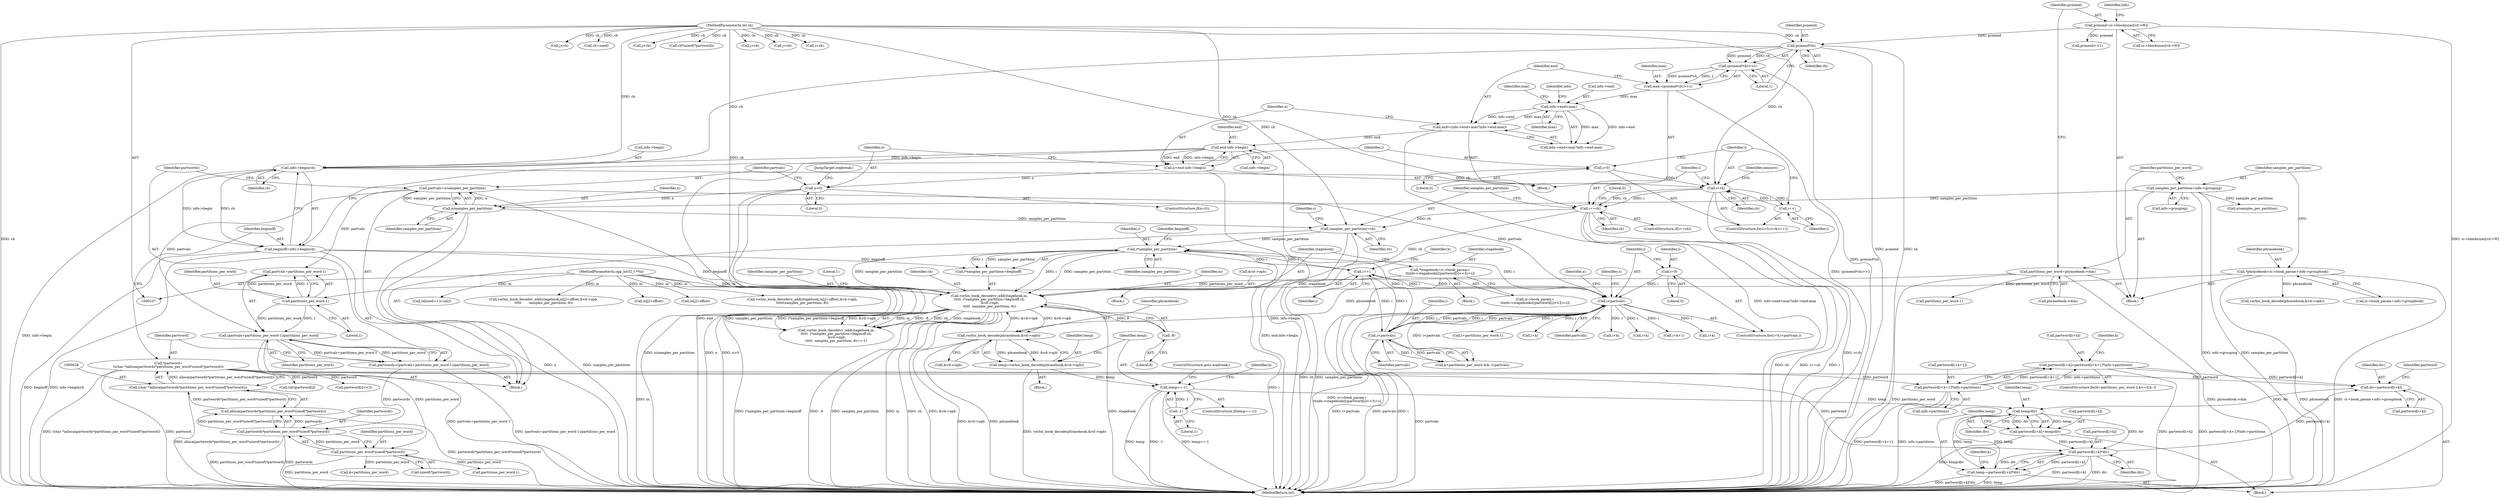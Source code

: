 digraph "1_Android_659030a2e80c38fb8da0a4eb68695349eec6778b@pointer" {
"1000756" [label="(Call,div=partword[i+k])"];
"1000714" [label="(Call,partword[i+k]=partword[i+k+1]*info->partitions)"];
"1000720" [label="(Call,partword[i+k+1]*info->partitions)"];
"1000625" [label="(Call,*partword=\n\t(char *)alloca(partwords*partitions_per_word*sizeof(*partword)))"];
"1000627" [label="(Call,(char *)alloca(partwords*partitions_per_word*sizeof(*partword)))"];
"1000629" [label="(Call,alloca(partwords*partitions_per_word*sizeof(*partword)))"];
"1000630" [label="(Call,partwords*partitions_per_word*sizeof(*partword))"];
"1000615" [label="(Call,partwords=(partvals+partitions_per_word-1)/partitions_per_word)"];
"1000617" [label="(Call,(partvals+partitions_per_word-1)/partitions_per_word)"];
"1000609" [label="(Call,partvals=n/samples_per_partition)"];
"1000611" [label="(Call,n/samples_per_partition)"];
"1000604" [label="(Call,n>0)"];
"1000596" [label="(Call,n=end-info->begin)"];
"1000598" [label="(Call,end-info->begin)"];
"1000583" [label="(Call,end=(info->end<max?info->end:max))"];
"1000586" [label="(Call,info->end<max)"];
"1000575" [label="(Call,max=(pcmend*ch)>>1)"];
"1000577" [label="(Call,(pcmend*ch)>>1)"];
"1000578" [label="(Call,pcmend*ch)"];
"1000155" [label="(Call,pcmend=ci->blocksizes[vd->W])"];
"1000112" [label="(MethodParameterIn,int ch)"];
"1000143" [label="(Call,samples_per_partition=info->grouping)"];
"1000620" [label="(Call,partitions_per_word-1)"];
"1000149" [label="(Call,partitions_per_word=phrasebook->dim)"];
"1000632" [label="(Call,partitions_per_word*sizeof(*partword))"];
"1000774" [label="(Call,partword[i+k]*div)"];
"1000763" [label="(Call,partword[i+k]=temp/div)"];
"1000769" [label="(Call,temp/div)"];
"1000772" [label="(Call,temp-=partword[i+k]*div)"];
"1000740" [label="(Call,temp==-1)"];
"1000731" [label="(Call,temp=vorbis_book_decode(phrasebook,&vd->opb))"];
"1000733" [label="(Call,vorbis_book_decode(phrasebook,&vd->opb))"];
"1000133" [label="(Call,*phrasebook=ci->book_param+info->groupbook)"];
"1000832" [label="(Call,vorbis_book_decodevv_add(stagebook,in,\n\t\t\t\t\t  i*samples_per_partition+beginoff,ch,\n &vd->opb,\n\t\t\t\t\t  samples_per_partition,-8))"];
"1000813" [label="(Call,*stagebook=ci->book_param+\n\t\tinfo->stagebooks[(partword[i]<<3)+s])"];
"1000110" [label="(MethodParameterIn,ogg_int32_t **in)"];
"1000836" [label="(Call,i*samples_per_partition)"];
"1000795" [label="(Call,i++)"];
"1000684" [label="(Call,i<partvals)"];
"1000789" [label="(Call,i<partvals)"];
"1000681" [label="(Call,i=0)"];
"1000665" [label="(Call,samples_per_partition/=ch)"];
"1000660" [label="(Call,i==ch)"];
"1000649" [label="(Call,i<ch)"];
"1000646" [label="(Call,i=0)"];
"1000652" [label="(Call,i++)"];
"1000640" [label="(Call,info->begin/ch)"];
"1000638" [label="(Call,beginoff=info->begin/ch)"];
"1000846" [label="(Call,-8)"];
"1000742" [label="(Call,-1)"];
"1000756" [label="(Call,div=partword[i+k])"];
"1000661" [label="(Identifier,i)"];
"1000600" [label="(Call,info->begin)"];
"1000592" [label="(Identifier,info)"];
"1000573" [label="(Block,)"];
"1000739" [label="(ControlStructure,if(temp==-1))"];
"1000791" [label="(Identifier,partvals)"];
"1000765" [label="(Identifier,partword)"];
"1000609" [label="(Call,partvals=n/samples_per_partition)"];
"1000744" [label="(ControlStructure,goto eopbreak;)"];
"1000110" [label="(MethodParameterIn,ogg_int32_t **in)"];
"1000835" [label="(Call,i*samples_per_partition+beginoff)"];
"1000615" [label="(Call,partwords=(partvals+partitions_per_word-1)/partitions_per_word)"];
"1000834" [label="(Identifier,in)"];
"1000664" [label="(Literal,0)"];
"1000785" [label="(Call,k<partitions_per_word && i<partvals)"];
"1000155" [label="(Call,pcmend=ci->blocksizes[vd->W])"];
"1000605" [label="(Identifier,n)"];
"1000714" [label="(Call,partword[i+k]=partword[i+k+1]*info->partitions)"];
"1000656" [label="(Identifier,nonzero)"];
"1000667" [label="(Identifier,ch)"];
"1000630" [label="(Call,partwords*partitions_per_word*sizeof(*partword))"];
"1000813" [label="(Call,*stagebook=ci->book_param+\n\t\tinfo->stagebooks[(partword[i]<<3)+s])"];
"1000625" [label="(Call,*partword=\n\t(char *)alloca(partwords*partitions_per_word*sizeof(*partword)))"];
"1000584" [label="(Identifier,end)"];
"1000354" [label="(Call,j<ch)"];
"1000631" [label="(Identifier,partwords)"];
"1000240" [label="(Call,ch=used)"];
"1000770" [label="(Identifier,temp)"];
"1000836" [label="(Call,i*samples_per_partition)"];
"1000536" [label="(Call,in[j]+offset)"];
"1000557" [label="(Call,in[j]+offset)"];
"1000646" [label="(Call,i=0)"];
"1000555" [label="(Call,vorbis_book_decodevs_add(stagebook,in[j]+offset,&vd->opb,\n\t\t\t\t\t\tsamples_per_partition,-8))"];
"1000831" [label="(Call,vorbis_book_decodevv_add(stagebook,in,\n\t\t\t\t\t  i*samples_per_partition+beginoff,ch,\n &vd->opb,\n\t\t\t\t\t  samples_per_partition,-8)==-1)"];
"1000690" [label="(Identifier,s)"];
"1000621" [label="(Identifier,partitions_per_word)"];
"1000632" [label="(Call,partitions_per_word*sizeof(*partword))"];
"1000613" [label="(Identifier,samples_per_partition)"];
"1000743" [label="(Literal,1)"];
"1000167" [label="(Identifier,info)"];
"1000157" [label="(Call,ci->blocksizes[vd->W])"];
"1000660" [label="(Call,i==ch)"];
"1000811" [label="(Block,)"];
"1000741" [label="(Identifier,temp)"];
"1000723" [label="(Call,i+k+1)"];
"1000733" [label="(Call,vorbis_book_decode(phrasebook,&vd->opb))"];
"1000579" [label="(Identifier,pcmend)"];
"1000581" [label="(Literal,1)"];
"1000731" [label="(Call,temp=vorbis_book_decode(phrasebook,&vd->opb))"];
"1000841" [label="(Call,&vd->opb)"];
"1000735" [label="(Call,&vd->opb)"];
"1000773" [label="(Identifier,temp)"];
"1000647" [label="(Identifier,i)"];
"1000758" [label="(Call,partword[i+k])"];
"1000732" [label="(Identifier,temp)"];
"1000832" [label="(Call,vorbis_book_decodevv_add(stagebook,in,\n\t\t\t\t\t  i*samples_per_partition+beginoff,ch,\n &vd->opb,\n\t\t\t\t\t  samples_per_partition,-8))"];
"1000618" [label="(Call,partvals+partitions_per_word-1)"];
"1000633" [label="(Identifier,partitions_per_word)"];
"1000617" [label="(Call,(partvals+partitions_per_word-1)/partitions_per_word)"];
"1000815" [label="(Call,ci->book_param+\n\t\tinfo->stagebooks[(partword[i]<<3)+s])"];
"1000747" [label="(Identifier,k)"];
"1000789" [label="(Call,i<partvals)"];
"1000681" [label="(Call,i=0)"];
"1000599" [label="(Identifier,end)"];
"1000682" [label="(Identifier,i)"];
"1000717" [label="(Call,i+k)"];
"1000113" [label="(Block,)"];
"1000612" [label="(Identifier,n)"];
"1000845" [label="(Identifier,samples_per_partition)"];
"1000775" [label="(Call,partword[i+k])"];
"1000622" [label="(Literal,1)"];
"1000578" [label="(Call,pcmend*ch)"];
"1000699" [label="(Call,partitions_per_word-1)"];
"1000838" [label="(Identifier,samples_per_partition)"];
"1000680" [label="(ControlStructure,for(i=0;i<partvals;))"];
"1000754" [label="(Block,)"];
"1000590" [label="(Identifier,max)"];
"1000697" [label="(Call,i+partitions_per_word-1)"];
"1000641" [label="(Call,info->begin)"];
"1000854" [label="(MethodReturn,int)"];
"1000629" [label="(Call,alloca(partwords*partitions_per_word*sizeof(*partword)))"];
"1000150" [label="(Identifier,partitions_per_word)"];
"1000232" [label="(Call,in[used++]=in[i])"];
"1000756" [label="(Call,div=partword[i+k])"];
"1000597" [label="(Identifier,n)"];
"1000606" [label="(Literal,0)"];
"1000786" [label="(Call,k<partitions_per_word)"];
"1000692" [label="(Block,)"];
"1000585" [label="(Call,info->end<max?info->end:max)"];
"1000400" [label="(Call,vorbis_book_decode(phrasebook,&vd->opb))"];
"1000649" [label="(Call,i<ch)"];
"1000474" [label="(Call,j<ch)"];
"1000774" [label="(Call,partword[i+k]*div)"];
"1000662" [label="(Identifier,ch)"];
"1000780" [label="(Identifier,div)"];
"1000787" [label="(Identifier,k)"];
"1000659" [label="(ControlStructure,if(i==ch))"];
"1000753" [label="(Identifier,k)"];
"1000824" [label="(Call,partword[i]<<3)"];
"1000763" [label="(Call,partword[i+k]=temp/div)"];
"1000670" [label="(Identifier,s)"];
"1000616" [label="(Identifier,partwords)"];
"1000678" [label="(Identifier,s)"];
"1000721" [label="(Call,partword[i+k+1])"];
"1000577" [label="(Call,(pcmend*ch)>>1)"];
"1000666" [label="(Identifier,samples_per_partition)"];
"1000610" [label="(Identifier,partvals)"];
"1000837" [label="(Identifier,i)"];
"1000847" [label="(Literal,8)"];
"1000604" [label="(Call,n>0)"];
"1000206" [label="(Call,n/samples_per_partition)"];
"1000846" [label="(Call,-8)"];
"1000583" [label="(Call,end=(info->end<max?info->end:max))"];
"1000803" [label="(Call,(int)partword[i])"];
"1000575" [label="(Call,max=(pcmend*ch)>>1)"];
"1000252" [label="(Call,ch*sizeof(*partword))"];
"1000145" [label="(Call,info->grouping)"];
"1000620" [label="(Call,partitions_per_word-1)"];
"1000740" [label="(Call,temp==-1)"];
"1000849" [label="(Literal,1)"];
"1000634" [label="(Call,sizeof(*partword))"];
"1000215" [label="(Call,partitions_per_word-1)"];
"1000777" [label="(Call,i+k)"];
"1000586" [label="(Call,info->end<max)"];
"1000639" [label="(Identifier,beginoff)"];
"1000640" [label="(Call,info->begin/ch)"];
"1000715" [label="(Call,partword[i+k])"];
"1000703" [label="(ControlStructure,for(k=partitions_per_word-2;k>=0;k--))"];
"1000623" [label="(Identifier,partitions_per_word)"];
"1000665" [label="(Call,samples_per_partition/=ch)"];
"1000580" [label="(Identifier,ch)"];
"1000833" [label="(Identifier,stagebook)"];
"1000645" [label="(ControlStructure,for(i=0;i<ch;i++))"];
"1000391" [label="(Call,j<ch)"];
"1000728" [label="(Call,info->partitions)"];
"1000653" [label="(Identifier,i)"];
"1000683" [label="(Literal,0)"];
"1000769" [label="(Call,temp/div)"];
"1000598" [label="(Call,end-info->begin)"];
"1000135" [label="(Call,ci->book_param+info->groupbook)"];
"1000713" [label="(Identifier,k)"];
"1000587" [label="(Call,info->end)"];
"1000261" [label="(Call,j<ch)"];
"1000112" [label="(MethodParameterIn,int ch)"];
"1000814" [label="(Identifier,stagebook)"];
"1000650" [label="(Identifier,i)"];
"1000772" [label="(Call,temp-=partword[i+k]*div)"];
"1000603" [label="(ControlStructure,if(n>0))"];
"1000149" [label="(Call,partitions_per_word=phrasebook->dim)"];
"1000764" [label="(Call,partword[i+k])"];
"1000638" [label="(Call,beginoff=info->begin/ch)"];
"1000651" [label="(Identifier,ch)"];
"1000686" [label="(Identifier,partvals)"];
"1000174" [label="(Call,pcmend>>1)"];
"1000685" [label="(Identifier,i)"];
"1000757" [label="(Identifier,div)"];
"1000627" [label="(Call,(char *)alloca(partwords*partitions_per_word*sizeof(*partword)))"];
"1000720" [label="(Call,partword[i+k+1]*info->partitions)"];
"1000792" [label="(Block,)"];
"1000607" [label="(Block,)"];
"1000684" [label="(Call,i<partvals)"];
"1000851" [label="(JumpTarget,eopbreak:)"];
"1000151" [label="(Call,phrasebook->dim)"];
"1000594" [label="(Identifier,max)"];
"1000734" [label="(Identifier,phrasebook)"];
"1000144" [label="(Identifier,samples_per_partition)"];
"1000790" [label="(Identifier,i)"];
"1000143" [label="(Call,samples_per_partition=info->grouping)"];
"1000596" [label="(Call,n=end-info->begin)"];
"1000534" [label="(Call,vorbis_book_decodev_add(stagebook,in[j]+offset,&vd->opb,\n\t\t\t\t\t       samples_per_partition,-8))"];
"1000839" [label="(Identifier,beginoff)"];
"1000760" [label="(Call,i+k)"];
"1000648" [label="(Literal,0)"];
"1000840" [label="(Identifier,ch)"];
"1000644" [label="(Identifier,ch)"];
"1000156" [label="(Identifier,pcmend)"];
"1000766" [label="(Call,i+k)"];
"1000742" [label="(Call,-1)"];
"1000133" [label="(Call,*phrasebook=ci->book_param+info->groupbook)"];
"1000223" [label="(Call,i<ch)"];
"1000576" [label="(Identifier,max)"];
"1000626" [label="(Identifier,partword)"];
"1000611" [label="(Call,n/samples_per_partition)"];
"1000771" [label="(Identifier,div)"];
"1000134" [label="(Identifier,phrasebook)"];
"1000795" [label="(Call,i++)"];
"1000796" [label="(Identifier,i)"];
"1000652" [label="(Call,i++)"];
"1000756" -> "1000754"  [label="AST: "];
"1000756" -> "1000758"  [label="CFG: "];
"1000757" -> "1000756"  [label="AST: "];
"1000758" -> "1000756"  [label="AST: "];
"1000765" -> "1000756"  [label="CFG: "];
"1000714" -> "1000756"  [label="DDG: partword[i+k]"];
"1000625" -> "1000756"  [label="DDG: partword"];
"1000774" -> "1000756"  [label="DDG: partword[i+k]"];
"1000756" -> "1000769"  [label="DDG: div"];
"1000714" -> "1000703"  [label="AST: "];
"1000714" -> "1000720"  [label="CFG: "];
"1000715" -> "1000714"  [label="AST: "];
"1000720" -> "1000714"  [label="AST: "];
"1000713" -> "1000714"  [label="CFG: "];
"1000714" -> "1000854"  [label="DDG: partword[i+k]"];
"1000714" -> "1000854"  [label="DDG: partword[i+k+1]*info->partitions"];
"1000720" -> "1000714"  [label="DDG: partword[i+k+1]"];
"1000720" -> "1000714"  [label="DDG: info->partitions"];
"1000720" -> "1000728"  [label="CFG: "];
"1000721" -> "1000720"  [label="AST: "];
"1000728" -> "1000720"  [label="AST: "];
"1000720" -> "1000854"  [label="DDG: partword[i+k+1]"];
"1000720" -> "1000854"  [label="DDG: info->partitions"];
"1000625" -> "1000720"  [label="DDG: partword"];
"1000625" -> "1000607"  [label="AST: "];
"1000625" -> "1000627"  [label="CFG: "];
"1000626" -> "1000625"  [label="AST: "];
"1000627" -> "1000625"  [label="AST: "];
"1000639" -> "1000625"  [label="CFG: "];
"1000625" -> "1000854"  [label="DDG: partword"];
"1000625" -> "1000854"  [label="DDG: (char *)alloca(partwords*partitions_per_word*sizeof(*partword))"];
"1000627" -> "1000625"  [label="DDG: alloca(partwords*partitions_per_word*sizeof(*partword))"];
"1000625" -> "1000774"  [label="DDG: partword"];
"1000625" -> "1000803"  [label="DDG: partword"];
"1000625" -> "1000824"  [label="DDG: partword"];
"1000627" -> "1000629"  [label="CFG: "];
"1000628" -> "1000627"  [label="AST: "];
"1000629" -> "1000627"  [label="AST: "];
"1000627" -> "1000854"  [label="DDG: alloca(partwords*partitions_per_word*sizeof(*partword))"];
"1000629" -> "1000627"  [label="DDG: partwords*partitions_per_word*sizeof(*partword)"];
"1000629" -> "1000630"  [label="CFG: "];
"1000630" -> "1000629"  [label="AST: "];
"1000629" -> "1000854"  [label="DDG: partwords*partitions_per_word*sizeof(*partword)"];
"1000630" -> "1000629"  [label="DDG: partwords"];
"1000630" -> "1000629"  [label="DDG: partitions_per_word*sizeof(*partword)"];
"1000630" -> "1000632"  [label="CFG: "];
"1000631" -> "1000630"  [label="AST: "];
"1000632" -> "1000630"  [label="AST: "];
"1000630" -> "1000854"  [label="DDG: partitions_per_word*sizeof(*partword)"];
"1000630" -> "1000854"  [label="DDG: partwords"];
"1000615" -> "1000630"  [label="DDG: partwords"];
"1000632" -> "1000630"  [label="DDG: partitions_per_word"];
"1000615" -> "1000607"  [label="AST: "];
"1000615" -> "1000617"  [label="CFG: "];
"1000616" -> "1000615"  [label="AST: "];
"1000617" -> "1000615"  [label="AST: "];
"1000626" -> "1000615"  [label="CFG: "];
"1000615" -> "1000854"  [label="DDG: (partvals+partitions_per_word-1)/partitions_per_word"];
"1000617" -> "1000615"  [label="DDG: partvals+partitions_per_word-1"];
"1000617" -> "1000615"  [label="DDG: partitions_per_word"];
"1000617" -> "1000623"  [label="CFG: "];
"1000618" -> "1000617"  [label="AST: "];
"1000623" -> "1000617"  [label="AST: "];
"1000617" -> "1000854"  [label="DDG: partvals+partitions_per_word-1"];
"1000609" -> "1000617"  [label="DDG: partvals"];
"1000620" -> "1000617"  [label="DDG: partitions_per_word"];
"1000620" -> "1000617"  [label="DDG: 1"];
"1000617" -> "1000632"  [label="DDG: partitions_per_word"];
"1000609" -> "1000607"  [label="AST: "];
"1000609" -> "1000611"  [label="CFG: "];
"1000610" -> "1000609"  [label="AST: "];
"1000611" -> "1000609"  [label="AST: "];
"1000616" -> "1000609"  [label="CFG: "];
"1000609" -> "1000854"  [label="DDG: n/samples_per_partition"];
"1000611" -> "1000609"  [label="DDG: n"];
"1000611" -> "1000609"  [label="DDG: samples_per_partition"];
"1000609" -> "1000618"  [label="DDG: partvals"];
"1000609" -> "1000684"  [label="DDG: partvals"];
"1000611" -> "1000613"  [label="CFG: "];
"1000612" -> "1000611"  [label="AST: "];
"1000613" -> "1000611"  [label="AST: "];
"1000611" -> "1000854"  [label="DDG: samples_per_partition"];
"1000611" -> "1000854"  [label="DDG: n"];
"1000604" -> "1000611"  [label="DDG: n"];
"1000143" -> "1000611"  [label="DDG: samples_per_partition"];
"1000611" -> "1000665"  [label="DDG: samples_per_partition"];
"1000604" -> "1000603"  [label="AST: "];
"1000604" -> "1000606"  [label="CFG: "];
"1000605" -> "1000604"  [label="AST: "];
"1000606" -> "1000604"  [label="AST: "];
"1000610" -> "1000604"  [label="CFG: "];
"1000851" -> "1000604"  [label="CFG: "];
"1000604" -> "1000854"  [label="DDG: n>0"];
"1000604" -> "1000854"  [label="DDG: n"];
"1000596" -> "1000604"  [label="DDG: n"];
"1000596" -> "1000573"  [label="AST: "];
"1000596" -> "1000598"  [label="CFG: "];
"1000597" -> "1000596"  [label="AST: "];
"1000598" -> "1000596"  [label="AST: "];
"1000605" -> "1000596"  [label="CFG: "];
"1000596" -> "1000854"  [label="DDG: end-info->begin"];
"1000598" -> "1000596"  [label="DDG: end"];
"1000598" -> "1000596"  [label="DDG: info->begin"];
"1000598" -> "1000600"  [label="CFG: "];
"1000599" -> "1000598"  [label="AST: "];
"1000600" -> "1000598"  [label="AST: "];
"1000598" -> "1000854"  [label="DDG: end"];
"1000598" -> "1000854"  [label="DDG: info->begin"];
"1000583" -> "1000598"  [label="DDG: end"];
"1000598" -> "1000640"  [label="DDG: info->begin"];
"1000583" -> "1000573"  [label="AST: "];
"1000583" -> "1000585"  [label="CFG: "];
"1000584" -> "1000583"  [label="AST: "];
"1000585" -> "1000583"  [label="AST: "];
"1000597" -> "1000583"  [label="CFG: "];
"1000583" -> "1000854"  [label="DDG: info->end<max?info->end:max"];
"1000586" -> "1000583"  [label="DDG: info->end"];
"1000586" -> "1000583"  [label="DDG: max"];
"1000586" -> "1000585"  [label="AST: "];
"1000586" -> "1000590"  [label="CFG: "];
"1000587" -> "1000586"  [label="AST: "];
"1000590" -> "1000586"  [label="AST: "];
"1000592" -> "1000586"  [label="CFG: "];
"1000594" -> "1000586"  [label="CFG: "];
"1000575" -> "1000586"  [label="DDG: max"];
"1000586" -> "1000585"  [label="DDG: info->end"];
"1000586" -> "1000585"  [label="DDG: max"];
"1000575" -> "1000573"  [label="AST: "];
"1000575" -> "1000577"  [label="CFG: "];
"1000576" -> "1000575"  [label="AST: "];
"1000577" -> "1000575"  [label="AST: "];
"1000584" -> "1000575"  [label="CFG: "];
"1000575" -> "1000854"  [label="DDG: (pcmend*ch)>>1"];
"1000577" -> "1000575"  [label="DDG: pcmend*ch"];
"1000577" -> "1000575"  [label="DDG: 1"];
"1000577" -> "1000581"  [label="CFG: "];
"1000578" -> "1000577"  [label="AST: "];
"1000581" -> "1000577"  [label="AST: "];
"1000577" -> "1000854"  [label="DDG: pcmend*ch"];
"1000578" -> "1000577"  [label="DDG: pcmend"];
"1000578" -> "1000577"  [label="DDG: ch"];
"1000578" -> "1000580"  [label="CFG: "];
"1000579" -> "1000578"  [label="AST: "];
"1000580" -> "1000578"  [label="AST: "];
"1000581" -> "1000578"  [label="CFG: "];
"1000578" -> "1000854"  [label="DDG: pcmend"];
"1000578" -> "1000854"  [label="DDG: ch"];
"1000155" -> "1000578"  [label="DDG: pcmend"];
"1000112" -> "1000578"  [label="DDG: ch"];
"1000578" -> "1000640"  [label="DDG: ch"];
"1000155" -> "1000113"  [label="AST: "];
"1000155" -> "1000157"  [label="CFG: "];
"1000156" -> "1000155"  [label="AST: "];
"1000157" -> "1000155"  [label="AST: "];
"1000167" -> "1000155"  [label="CFG: "];
"1000155" -> "1000854"  [label="DDG: ci->blocksizes[vd->W]"];
"1000155" -> "1000174"  [label="DDG: pcmend"];
"1000112" -> "1000107"  [label="AST: "];
"1000112" -> "1000854"  [label="DDG: ch"];
"1000112" -> "1000223"  [label="DDG: ch"];
"1000112" -> "1000240"  [label="DDG: ch"];
"1000112" -> "1000252"  [label="DDG: ch"];
"1000112" -> "1000261"  [label="DDG: ch"];
"1000112" -> "1000354"  [label="DDG: ch"];
"1000112" -> "1000391"  [label="DDG: ch"];
"1000112" -> "1000474"  [label="DDG: ch"];
"1000112" -> "1000640"  [label="DDG: ch"];
"1000112" -> "1000649"  [label="DDG: ch"];
"1000112" -> "1000660"  [label="DDG: ch"];
"1000112" -> "1000665"  [label="DDG: ch"];
"1000112" -> "1000832"  [label="DDG: ch"];
"1000143" -> "1000113"  [label="AST: "];
"1000143" -> "1000145"  [label="CFG: "];
"1000144" -> "1000143"  [label="AST: "];
"1000145" -> "1000143"  [label="AST: "];
"1000150" -> "1000143"  [label="CFG: "];
"1000143" -> "1000854"  [label="DDG: samples_per_partition"];
"1000143" -> "1000854"  [label="DDG: info->grouping"];
"1000143" -> "1000206"  [label="DDG: samples_per_partition"];
"1000620" -> "1000618"  [label="AST: "];
"1000620" -> "1000622"  [label="CFG: "];
"1000621" -> "1000620"  [label="AST: "];
"1000622" -> "1000620"  [label="AST: "];
"1000618" -> "1000620"  [label="CFG: "];
"1000620" -> "1000618"  [label="DDG: partitions_per_word"];
"1000620" -> "1000618"  [label="DDG: 1"];
"1000149" -> "1000620"  [label="DDG: partitions_per_word"];
"1000149" -> "1000113"  [label="AST: "];
"1000149" -> "1000151"  [label="CFG: "];
"1000150" -> "1000149"  [label="AST: "];
"1000151" -> "1000149"  [label="AST: "];
"1000156" -> "1000149"  [label="CFG: "];
"1000149" -> "1000854"  [label="DDG: phrasebook->dim"];
"1000149" -> "1000854"  [label="DDG: partitions_per_word"];
"1000149" -> "1000215"  [label="DDG: partitions_per_word"];
"1000632" -> "1000634"  [label="CFG: "];
"1000633" -> "1000632"  [label="AST: "];
"1000634" -> "1000632"  [label="AST: "];
"1000632" -> "1000854"  [label="DDG: partitions_per_word"];
"1000632" -> "1000699"  [label="DDG: partitions_per_word"];
"1000632" -> "1000786"  [label="DDG: partitions_per_word"];
"1000774" -> "1000772"  [label="AST: "];
"1000774" -> "1000780"  [label="CFG: "];
"1000775" -> "1000774"  [label="AST: "];
"1000780" -> "1000774"  [label="AST: "];
"1000772" -> "1000774"  [label="CFG: "];
"1000774" -> "1000854"  [label="DDG: div"];
"1000774" -> "1000854"  [label="DDG: partword[i+k]"];
"1000774" -> "1000772"  [label="DDG: partword[i+k]"];
"1000774" -> "1000772"  [label="DDG: div"];
"1000763" -> "1000774"  [label="DDG: partword[i+k]"];
"1000769" -> "1000774"  [label="DDG: div"];
"1000763" -> "1000754"  [label="AST: "];
"1000763" -> "1000769"  [label="CFG: "];
"1000764" -> "1000763"  [label="AST: "];
"1000769" -> "1000763"  [label="AST: "];
"1000773" -> "1000763"  [label="CFG: "];
"1000763" -> "1000854"  [label="DDG: temp/div"];
"1000769" -> "1000763"  [label="DDG: temp"];
"1000769" -> "1000763"  [label="DDG: div"];
"1000769" -> "1000771"  [label="CFG: "];
"1000770" -> "1000769"  [label="AST: "];
"1000771" -> "1000769"  [label="AST: "];
"1000772" -> "1000769"  [label="DDG: temp"];
"1000740" -> "1000769"  [label="DDG: temp"];
"1000769" -> "1000772"  [label="DDG: temp"];
"1000772" -> "1000754"  [label="AST: "];
"1000773" -> "1000772"  [label="AST: "];
"1000753" -> "1000772"  [label="CFG: "];
"1000772" -> "1000854"  [label="DDG: temp"];
"1000772" -> "1000854"  [label="DDG: partword[i+k]*div"];
"1000740" -> "1000739"  [label="AST: "];
"1000740" -> "1000742"  [label="CFG: "];
"1000741" -> "1000740"  [label="AST: "];
"1000742" -> "1000740"  [label="AST: "];
"1000744" -> "1000740"  [label="CFG: "];
"1000747" -> "1000740"  [label="CFG: "];
"1000740" -> "1000854"  [label="DDG: -1"];
"1000740" -> "1000854"  [label="DDG: temp==-1"];
"1000740" -> "1000854"  [label="DDG: temp"];
"1000731" -> "1000740"  [label="DDG: temp"];
"1000742" -> "1000740"  [label="DDG: 1"];
"1000731" -> "1000692"  [label="AST: "];
"1000731" -> "1000733"  [label="CFG: "];
"1000732" -> "1000731"  [label="AST: "];
"1000733" -> "1000731"  [label="AST: "];
"1000741" -> "1000731"  [label="CFG: "];
"1000731" -> "1000854"  [label="DDG: vorbis_book_decode(phrasebook,&vd->opb)"];
"1000733" -> "1000731"  [label="DDG: phrasebook"];
"1000733" -> "1000731"  [label="DDG: &vd->opb"];
"1000733" -> "1000735"  [label="CFG: "];
"1000734" -> "1000733"  [label="AST: "];
"1000735" -> "1000733"  [label="AST: "];
"1000733" -> "1000854"  [label="DDG: &vd->opb"];
"1000733" -> "1000854"  [label="DDG: phrasebook"];
"1000133" -> "1000733"  [label="DDG: phrasebook"];
"1000832" -> "1000733"  [label="DDG: &vd->opb"];
"1000733" -> "1000832"  [label="DDG: &vd->opb"];
"1000133" -> "1000113"  [label="AST: "];
"1000133" -> "1000135"  [label="CFG: "];
"1000134" -> "1000133"  [label="AST: "];
"1000135" -> "1000133"  [label="AST: "];
"1000144" -> "1000133"  [label="CFG: "];
"1000133" -> "1000854"  [label="DDG: phrasebook"];
"1000133" -> "1000854"  [label="DDG: ci->book_param+info->groupbook"];
"1000133" -> "1000400"  [label="DDG: phrasebook"];
"1000832" -> "1000831"  [label="AST: "];
"1000832" -> "1000846"  [label="CFG: "];
"1000833" -> "1000832"  [label="AST: "];
"1000834" -> "1000832"  [label="AST: "];
"1000835" -> "1000832"  [label="AST: "];
"1000840" -> "1000832"  [label="AST: "];
"1000841" -> "1000832"  [label="AST: "];
"1000845" -> "1000832"  [label="AST: "];
"1000846" -> "1000832"  [label="AST: "];
"1000849" -> "1000832"  [label="CFG: "];
"1000832" -> "1000854"  [label="DDG: in"];
"1000832" -> "1000854"  [label="DDG: i*samples_per_partition+beginoff"];
"1000832" -> "1000854"  [label="DDG: -8"];
"1000832" -> "1000854"  [label="DDG: stagebook"];
"1000832" -> "1000854"  [label="DDG: samples_per_partition"];
"1000832" -> "1000854"  [label="DDG: ch"];
"1000832" -> "1000854"  [label="DDG: &vd->opb"];
"1000832" -> "1000831"  [label="DDG: in"];
"1000832" -> "1000831"  [label="DDG: -8"];
"1000832" -> "1000831"  [label="DDG: ch"];
"1000832" -> "1000831"  [label="DDG: stagebook"];
"1000832" -> "1000831"  [label="DDG: samples_per_partition"];
"1000832" -> "1000831"  [label="DDG: i*samples_per_partition+beginoff"];
"1000832" -> "1000831"  [label="DDG: &vd->opb"];
"1000813" -> "1000832"  [label="DDG: stagebook"];
"1000110" -> "1000832"  [label="DDG: in"];
"1000836" -> "1000832"  [label="DDG: i"];
"1000836" -> "1000832"  [label="DDG: samples_per_partition"];
"1000638" -> "1000832"  [label="DDG: beginoff"];
"1000832" -> "1000836"  [label="DDG: samples_per_partition"];
"1000660" -> "1000832"  [label="DDG: ch"];
"1000846" -> "1000832"  [label="DDG: 8"];
"1000813" -> "1000811"  [label="AST: "];
"1000813" -> "1000815"  [label="CFG: "];
"1000814" -> "1000813"  [label="AST: "];
"1000815" -> "1000813"  [label="AST: "];
"1000833" -> "1000813"  [label="CFG: "];
"1000813" -> "1000854"  [label="DDG: ci->book_param+\n\t\tinfo->stagebooks[(partword[i]<<3)+s]"];
"1000110" -> "1000107"  [label="AST: "];
"1000110" -> "1000854"  [label="DDG: in"];
"1000110" -> "1000232"  [label="DDG: in"];
"1000110" -> "1000534"  [label="DDG: in"];
"1000110" -> "1000536"  [label="DDG: in"];
"1000110" -> "1000555"  [label="DDG: in"];
"1000110" -> "1000557"  [label="DDG: in"];
"1000836" -> "1000835"  [label="AST: "];
"1000836" -> "1000838"  [label="CFG: "];
"1000837" -> "1000836"  [label="AST: "];
"1000838" -> "1000836"  [label="AST: "];
"1000839" -> "1000836"  [label="CFG: "];
"1000836" -> "1000854"  [label="DDG: i"];
"1000836" -> "1000795"  [label="DDG: i"];
"1000836" -> "1000835"  [label="DDG: i"];
"1000836" -> "1000835"  [label="DDG: samples_per_partition"];
"1000795" -> "1000836"  [label="DDG: i"];
"1000684" -> "1000836"  [label="DDG: i"];
"1000789" -> "1000836"  [label="DDG: i"];
"1000665" -> "1000836"  [label="DDG: samples_per_partition"];
"1000795" -> "1000792"  [label="AST: "];
"1000795" -> "1000796"  [label="CFG: "];
"1000796" -> "1000795"  [label="AST: "];
"1000787" -> "1000795"  [label="CFG: "];
"1000795" -> "1000684"  [label="DDG: i"];
"1000795" -> "1000789"  [label="DDG: i"];
"1000684" -> "1000795"  [label="DDG: i"];
"1000789" -> "1000795"  [label="DDG: i"];
"1000684" -> "1000680"  [label="AST: "];
"1000684" -> "1000686"  [label="CFG: "];
"1000685" -> "1000684"  [label="AST: "];
"1000686" -> "1000684"  [label="AST: "];
"1000690" -> "1000684"  [label="CFG: "];
"1000678" -> "1000684"  [label="CFG: "];
"1000684" -> "1000854"  [label="DDG: i<partvals"];
"1000684" -> "1000854"  [label="DDG: i"];
"1000684" -> "1000854"  [label="DDG: partvals"];
"1000789" -> "1000684"  [label="DDG: i"];
"1000789" -> "1000684"  [label="DDG: partvals"];
"1000681" -> "1000684"  [label="DDG: i"];
"1000684" -> "1000697"  [label="DDG: i"];
"1000684" -> "1000717"  [label="DDG: i"];
"1000684" -> "1000723"  [label="DDG: i"];
"1000684" -> "1000760"  [label="DDG: i"];
"1000684" -> "1000766"  [label="DDG: i"];
"1000684" -> "1000777"  [label="DDG: i"];
"1000684" -> "1000785"  [label="DDG: i<partvals"];
"1000684" -> "1000789"  [label="DDG: i"];
"1000684" -> "1000789"  [label="DDG: partvals"];
"1000789" -> "1000785"  [label="AST: "];
"1000789" -> "1000791"  [label="CFG: "];
"1000790" -> "1000789"  [label="AST: "];
"1000791" -> "1000789"  [label="AST: "];
"1000785" -> "1000789"  [label="CFG: "];
"1000789" -> "1000854"  [label="DDG: partvals"];
"1000789" -> "1000785"  [label="DDG: i"];
"1000789" -> "1000785"  [label="DDG: partvals"];
"1000681" -> "1000680"  [label="AST: "];
"1000681" -> "1000683"  [label="CFG: "];
"1000682" -> "1000681"  [label="AST: "];
"1000683" -> "1000681"  [label="AST: "];
"1000685" -> "1000681"  [label="CFG: "];
"1000665" -> "1000607"  [label="AST: "];
"1000665" -> "1000667"  [label="CFG: "];
"1000666" -> "1000665"  [label="AST: "];
"1000667" -> "1000665"  [label="AST: "];
"1000670" -> "1000665"  [label="CFG: "];
"1000665" -> "1000854"  [label="DDG: samples_per_partition"];
"1000665" -> "1000854"  [label="DDG: ch"];
"1000660" -> "1000665"  [label="DDG: ch"];
"1000660" -> "1000659"  [label="AST: "];
"1000660" -> "1000662"  [label="CFG: "];
"1000661" -> "1000660"  [label="AST: "];
"1000662" -> "1000660"  [label="AST: "];
"1000664" -> "1000660"  [label="CFG: "];
"1000666" -> "1000660"  [label="CFG: "];
"1000660" -> "1000854"  [label="DDG: i==ch"];
"1000660" -> "1000854"  [label="DDG: i"];
"1000660" -> "1000854"  [label="DDG: ch"];
"1000649" -> "1000660"  [label="DDG: i"];
"1000649" -> "1000660"  [label="DDG: ch"];
"1000649" -> "1000645"  [label="AST: "];
"1000649" -> "1000651"  [label="CFG: "];
"1000650" -> "1000649"  [label="AST: "];
"1000651" -> "1000649"  [label="AST: "];
"1000656" -> "1000649"  [label="CFG: "];
"1000661" -> "1000649"  [label="CFG: "];
"1000649" -> "1000854"  [label="DDG: i<ch"];
"1000646" -> "1000649"  [label="DDG: i"];
"1000652" -> "1000649"  [label="DDG: i"];
"1000640" -> "1000649"  [label="DDG: ch"];
"1000649" -> "1000652"  [label="DDG: i"];
"1000646" -> "1000645"  [label="AST: "];
"1000646" -> "1000648"  [label="CFG: "];
"1000647" -> "1000646"  [label="AST: "];
"1000648" -> "1000646"  [label="AST: "];
"1000650" -> "1000646"  [label="CFG: "];
"1000652" -> "1000645"  [label="AST: "];
"1000652" -> "1000653"  [label="CFG: "];
"1000653" -> "1000652"  [label="AST: "];
"1000650" -> "1000652"  [label="CFG: "];
"1000640" -> "1000638"  [label="AST: "];
"1000640" -> "1000644"  [label="CFG: "];
"1000641" -> "1000640"  [label="AST: "];
"1000644" -> "1000640"  [label="AST: "];
"1000638" -> "1000640"  [label="CFG: "];
"1000640" -> "1000854"  [label="DDG: info->begin"];
"1000640" -> "1000638"  [label="DDG: info->begin"];
"1000640" -> "1000638"  [label="DDG: ch"];
"1000638" -> "1000607"  [label="AST: "];
"1000639" -> "1000638"  [label="AST: "];
"1000647" -> "1000638"  [label="CFG: "];
"1000638" -> "1000854"  [label="DDG: beginoff"];
"1000638" -> "1000854"  [label="DDG: info->begin/ch"];
"1000638" -> "1000835"  [label="DDG: beginoff"];
"1000846" -> "1000847"  [label="CFG: "];
"1000847" -> "1000846"  [label="AST: "];
"1000742" -> "1000743"  [label="CFG: "];
"1000743" -> "1000742"  [label="AST: "];
}
